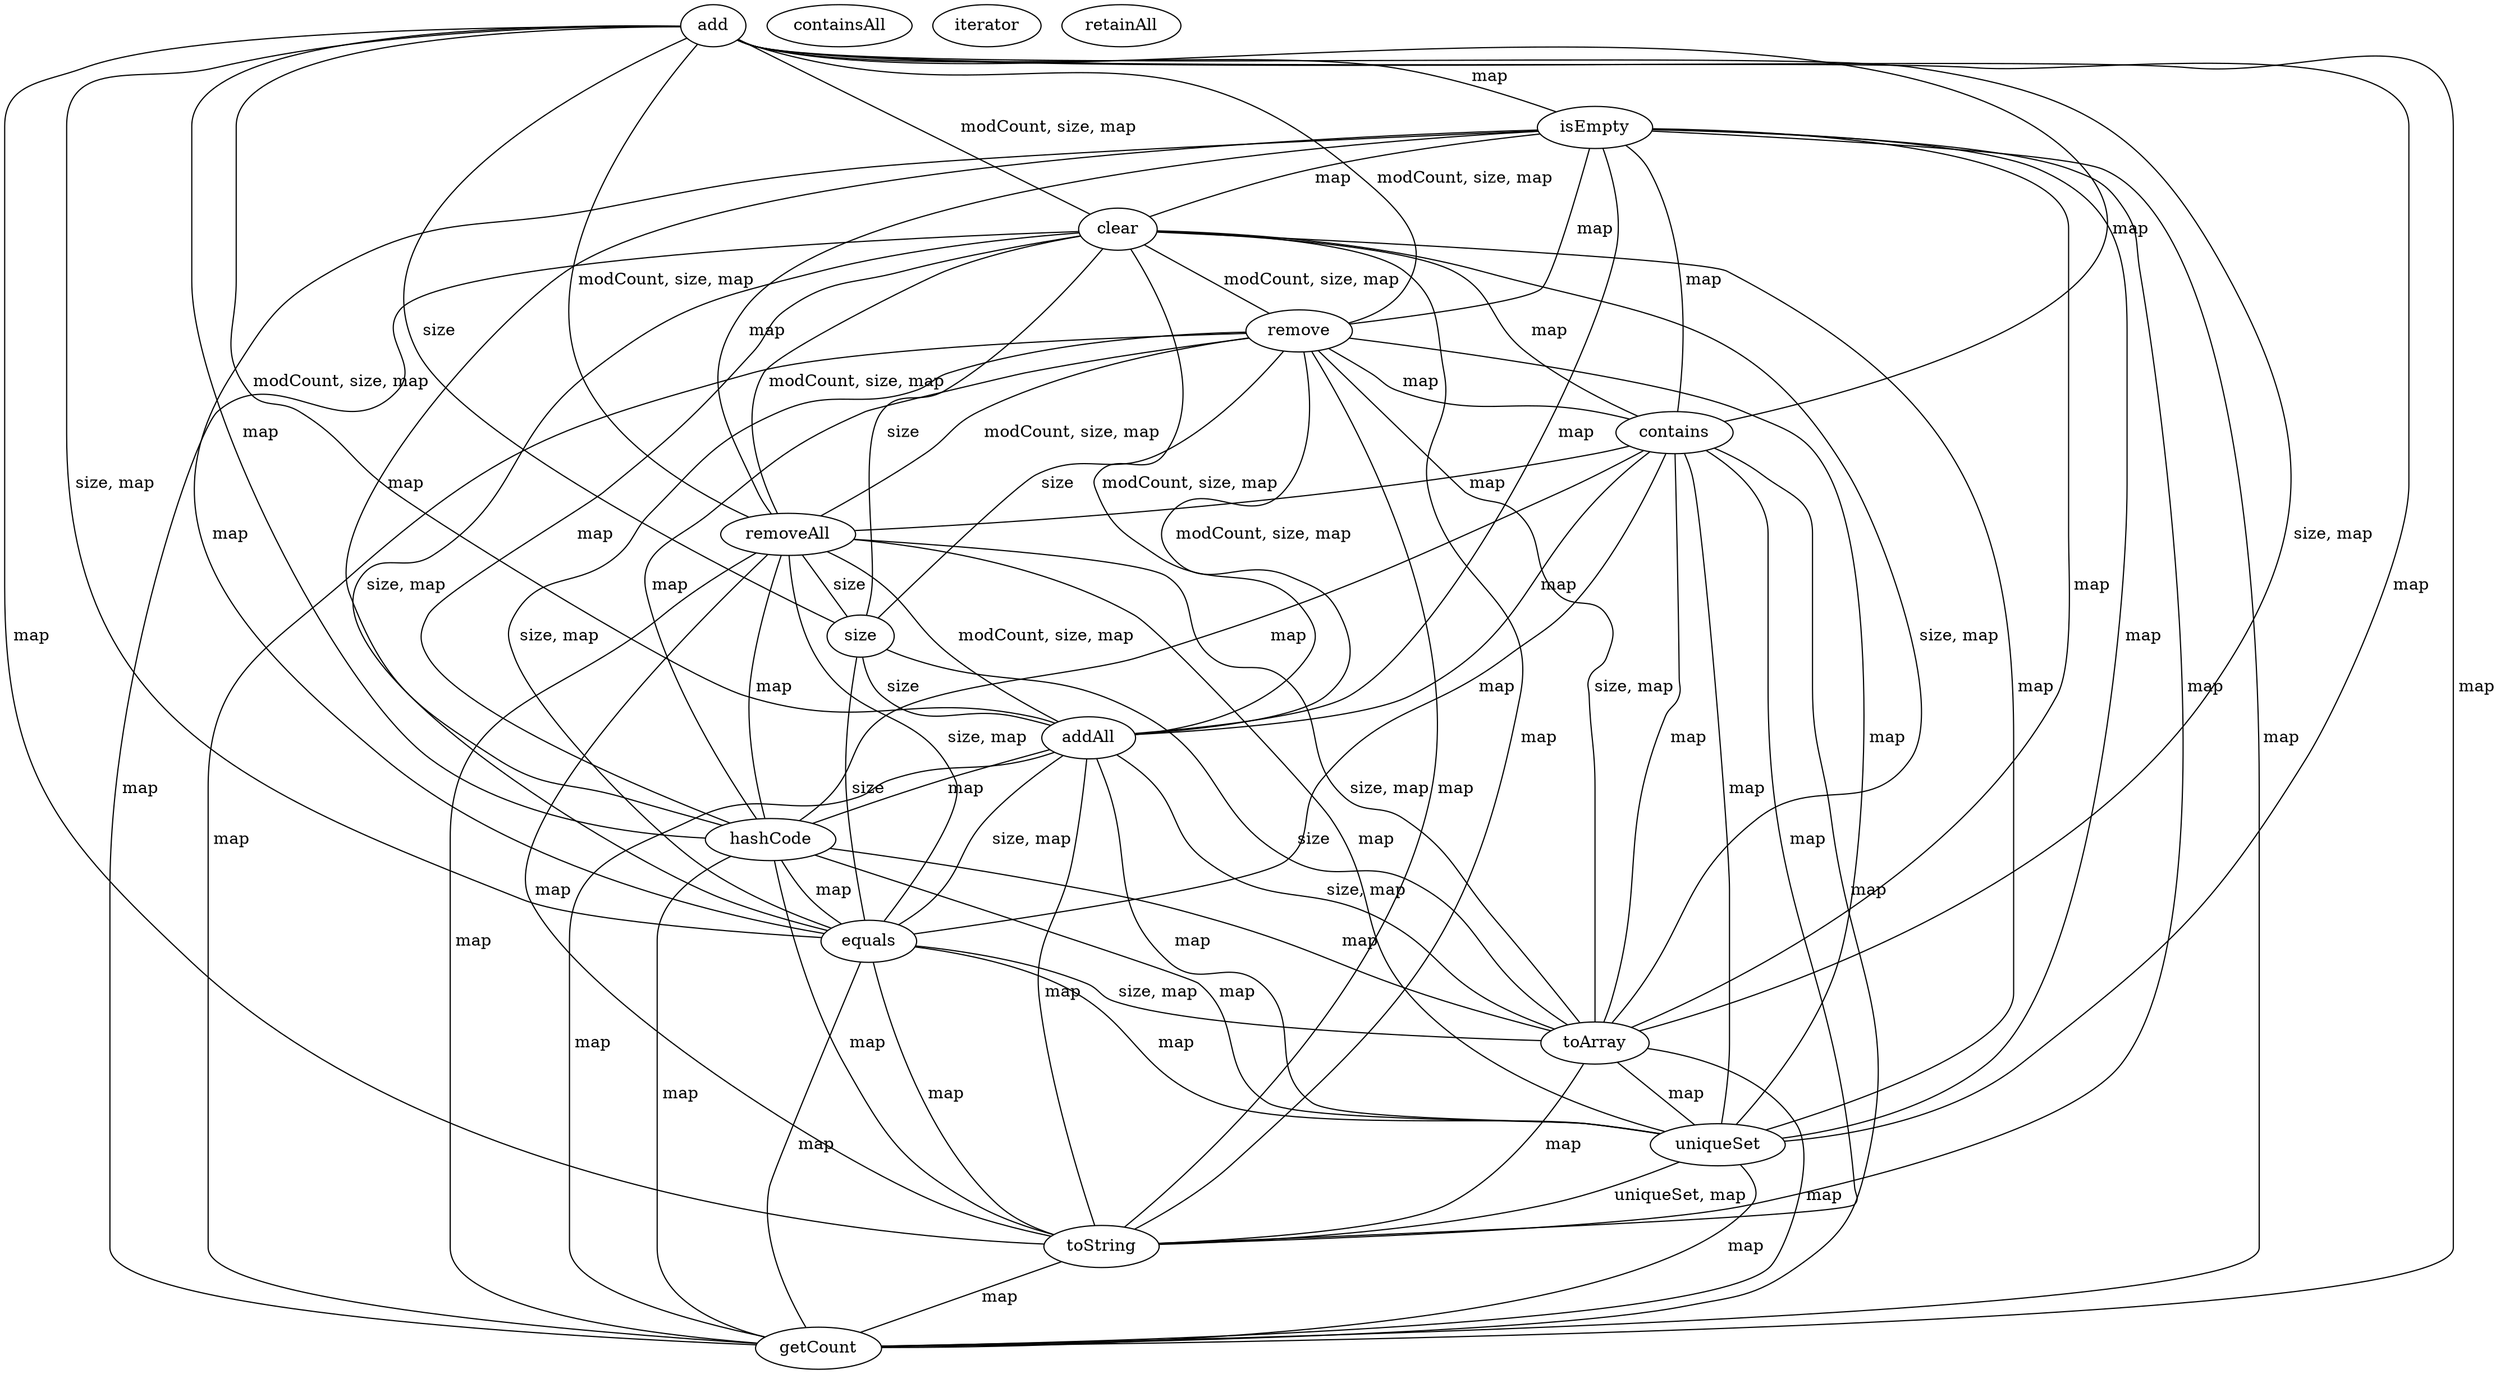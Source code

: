digraph G {
add;
containsAll;
isEmpty;
clear;
remove;
contains;
iterator;
removeAll;
size;
addAll;
hashCode;
equals;
toArray;
uniqueSet;
toString;
getCount;
retainAll;
add -> isEmpty [label=" map", dir=none];
add -> clear [label=" modCount, size, map", dir=none];
add -> remove [label=" modCount, size, map", dir=none];
add -> contains [label=" map", dir=none];
add -> removeAll [label=" modCount, size, map", dir=none];
add -> size [label=" size", dir=none];
add -> addAll [label=" modCount, size, map", dir=none];
add -> hashCode [label=" map", dir=none];
add -> equals [label=" size, map", dir=none];
add -> toArray [label=" size, map", dir=none];
add -> uniqueSet [label=" map", dir=none];
add -> toString [label=" map", dir=none];
add -> getCount [label=" map", dir=none];
isEmpty -> contains [label=" map", dir=none];
isEmpty -> removeAll [label=" map", dir=none];
isEmpty -> addAll [label=" map", dir=none];
isEmpty -> hashCode [label=" map", dir=none];
isEmpty -> equals [label=" map", dir=none];
isEmpty -> clear [label=" map", dir=none];
isEmpty -> toArray [label=" map", dir=none];
isEmpty -> uniqueSet [label=" map", dir=none];
isEmpty -> toString [label=" map", dir=none];
isEmpty -> getCount [label=" map", dir=none];
isEmpty -> remove [label=" map", dir=none];
clear -> contains [label=" map", dir=none];
clear -> removeAll [label=" modCount, size, map", dir=none];
clear -> size [label=" size", dir=none];
clear -> addAll [label=" modCount, size, map", dir=none];
clear -> hashCode [label=" map", dir=none];
clear -> equals [label=" size, map", dir=none];
clear -> toArray [label=" size, map", dir=none];
clear -> uniqueSet [label=" map", dir=none];
clear -> toString [label=" map", dir=none];
clear -> getCount [label=" map", dir=none];
clear -> remove [label=" modCount, size, map", dir=none];
remove -> contains [label=" map", dir=none];
remove -> removeAll [label=" modCount, size, map", dir=none];
remove -> size [label=" size", dir=none];
remove -> addAll [label=" modCount, size, map", dir=none];
remove -> hashCode [label=" map", dir=none];
remove -> equals [label=" size, map", dir=none];
remove -> toArray [label=" size, map", dir=none];
remove -> uniqueSet [label=" map", dir=none];
remove -> toString [label=" map", dir=none];
remove -> getCount [label=" map", dir=none];
contains -> removeAll [label=" map", dir=none];
contains -> addAll [label=" map", dir=none];
contains -> hashCode [label=" map", dir=none];
contains -> equals [label=" map", dir=none];
contains -> toArray [label=" map", dir=none];
contains -> uniqueSet [label=" map", dir=none];
contains -> toString [label=" map", dir=none];
contains -> getCount [label=" map", dir=none];
removeAll -> size [label=" size", dir=none];
removeAll -> addAll [label=" modCount, size, map", dir=none];
removeAll -> hashCode [label=" map", dir=none];
removeAll -> equals [label=" size, map", dir=none];
removeAll -> toArray [label=" size, map", dir=none];
removeAll -> uniqueSet [label=" map", dir=none];
removeAll -> toString [label=" map", dir=none];
removeAll -> getCount [label=" map", dir=none];
size -> addAll [label=" size", dir=none];
size -> equals [label=" size", dir=none];
size -> toArray [label=" size", dir=none];
addAll -> hashCode [label=" map", dir=none];
addAll -> equals [label=" size, map", dir=none];
addAll -> toArray [label=" size, map", dir=none];
addAll -> uniqueSet [label=" map", dir=none];
addAll -> toString [label=" map", dir=none];
addAll -> getCount [label=" map", dir=none];
hashCode -> equals [label=" map", dir=none];
hashCode -> toArray [label=" map", dir=none];
hashCode -> uniqueSet [label=" map", dir=none];
hashCode -> toString [label=" map", dir=none];
hashCode -> getCount [label=" map", dir=none];
equals -> toArray [label=" size, map", dir=none];
equals -> uniqueSet [label=" map", dir=none];
equals -> toString [label=" map", dir=none];
equals -> getCount [label=" map", dir=none];
toArray -> uniqueSet [label=" map", dir=none];
toArray -> toString [label=" map", dir=none];
toArray -> getCount [label=" map", dir=none];
uniqueSet -> toString [label=" uniqueSet, map", dir=none];
uniqueSet -> getCount [label=" map", dir=none];
toString -> getCount [label=" map", dir=none];
}